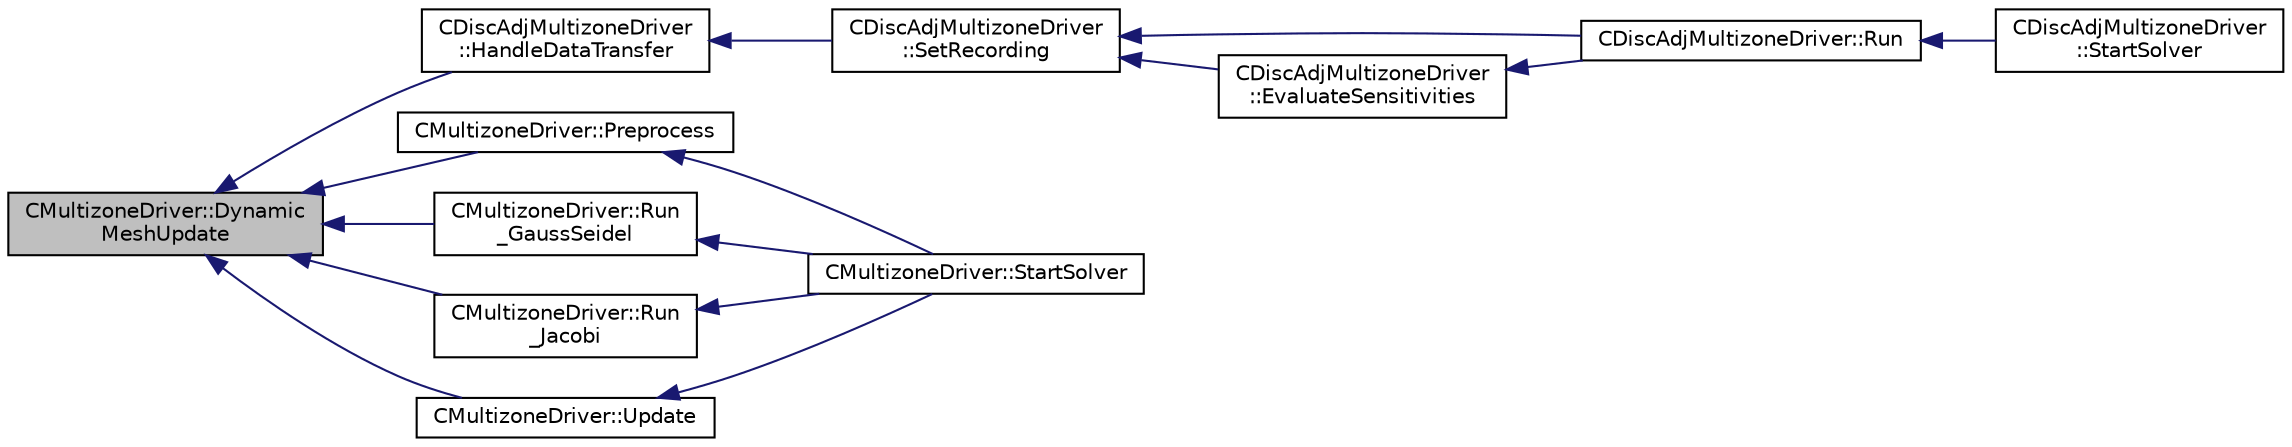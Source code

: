 digraph "CMultizoneDriver::DynamicMeshUpdate"
{
  edge [fontname="Helvetica",fontsize="10",labelfontname="Helvetica",labelfontsize="10"];
  node [fontname="Helvetica",fontsize="10",shape=record];
  rankdir="LR";
  Node205 [label="CMultizoneDriver::Dynamic\lMeshUpdate",height=0.2,width=0.4,color="black", fillcolor="grey75", style="filled", fontcolor="black"];
  Node205 -> Node206 [dir="back",color="midnightblue",fontsize="10",style="solid",fontname="Helvetica"];
  Node206 [label="CDiscAdjMultizoneDriver\l::HandleDataTransfer",height=0.2,width=0.4,color="black", fillcolor="white", style="filled",URL="$class_c_disc_adj_multizone_driver.html#ab33de05a7a1f77dcf60014a4a35dd4f1",tooltip="Transfer data between zones and update grids when required. "];
  Node206 -> Node207 [dir="back",color="midnightblue",fontsize="10",style="solid",fontname="Helvetica"];
  Node207 [label="CDiscAdjMultizoneDriver\l::SetRecording",height=0.2,width=0.4,color="black", fillcolor="white", style="filled",URL="$class_c_disc_adj_multizone_driver.html#a441f8669a04147aacab7df463e1dd021",tooltip="Record one iteration of the primal problem within each zone. "];
  Node207 -> Node208 [dir="back",color="midnightblue",fontsize="10",style="solid",fontname="Helvetica"];
  Node208 [label="CDiscAdjMultizoneDriver::Run",height=0.2,width=0.4,color="black", fillcolor="white", style="filled",URL="$class_c_disc_adj_multizone_driver.html#af996aecdb6d20aa4fc81c9b67295abf5",tooltip="[Overload] Run an discrete adjoint update of all solvers within multiple zones. "];
  Node208 -> Node209 [dir="back",color="midnightblue",fontsize="10",style="solid",fontname="Helvetica"];
  Node209 [label="CDiscAdjMultizoneDriver\l::StartSolver",height=0.2,width=0.4,color="black", fillcolor="white", style="filled",URL="$class_c_disc_adj_multizone_driver.html#a75de0a1a482ceeed4301a384f1515092",tooltip="[Overload] Launch the computation for discrete adjoint multizone problems. "];
  Node207 -> Node210 [dir="back",color="midnightblue",fontsize="10",style="solid",fontname="Helvetica"];
  Node210 [label="CDiscAdjMultizoneDriver\l::EvaluateSensitivities",height=0.2,width=0.4,color="black", fillcolor="white", style="filled",URL="$class_c_disc_adj_multizone_driver.html#ac2789097629674cfb7d4de64954024df",tooltip="Evaluate sensitivites for the current adjoint solution and output files. "];
  Node210 -> Node208 [dir="back",color="midnightblue",fontsize="10",style="solid",fontname="Helvetica"];
  Node205 -> Node211 [dir="back",color="midnightblue",fontsize="10",style="solid",fontname="Helvetica"];
  Node211 [label="CMultizoneDriver::Preprocess",height=0.2,width=0.4,color="black", fillcolor="white", style="filled",URL="$class_c_multizone_driver.html#a29c97f0dff69501feb7d5f8fe2670088",tooltip="Preprocess the multizone iteration. "];
  Node211 -> Node212 [dir="back",color="midnightblue",fontsize="10",style="solid",fontname="Helvetica"];
  Node212 [label="CMultizoneDriver::StartSolver",height=0.2,width=0.4,color="black", fillcolor="white", style="filled",URL="$class_c_multizone_driver.html#a03cfc000c383ef0d86d34e1c6aef5ff3",tooltip="[Overload] Launch the computation for multizone problems. "];
  Node205 -> Node213 [dir="back",color="midnightblue",fontsize="10",style="solid",fontname="Helvetica"];
  Node213 [label="CMultizoneDriver::Run\l_GaussSeidel",height=0.2,width=0.4,color="black", fillcolor="white", style="filled",URL="$class_c_multizone_driver.html#a8036223cdbe0c0d4552f17f6bad9189b",tooltip="Run a Block Gauss-Seidel iteration in all physical zones. "];
  Node213 -> Node212 [dir="back",color="midnightblue",fontsize="10",style="solid",fontname="Helvetica"];
  Node205 -> Node214 [dir="back",color="midnightblue",fontsize="10",style="solid",fontname="Helvetica"];
  Node214 [label="CMultizoneDriver::Run\l_Jacobi",height=0.2,width=0.4,color="black", fillcolor="white", style="filled",URL="$class_c_multizone_driver.html#a1bf2824daac5a10e8fb7387676eee338",tooltip="Run a Block-Jacobi iteration in all physical zones. "];
  Node214 -> Node212 [dir="back",color="midnightblue",fontsize="10",style="solid",fontname="Helvetica"];
  Node205 -> Node215 [dir="back",color="midnightblue",fontsize="10",style="solid",fontname="Helvetica"];
  Node215 [label="CMultizoneDriver::Update",height=0.2,width=0.4,color="black", fillcolor="white", style="filled",URL="$class_c_multizone_driver.html#ac5d960382730c14b035965906cf02cb6",tooltip="Update the dual-time solution within multiple zones. "];
  Node215 -> Node212 [dir="back",color="midnightblue",fontsize="10",style="solid",fontname="Helvetica"];
}
